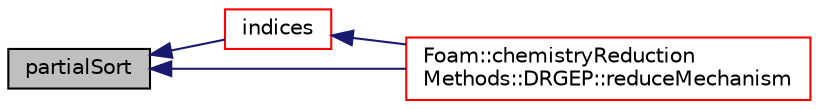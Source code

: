 digraph "partialSort"
{
  bgcolor="transparent";
  edge [fontname="Helvetica",fontsize="10",labelfontname="Helvetica",labelfontsize="10"];
  node [fontname="Helvetica",fontsize="10",shape=record];
  rankdir="LR";
  Node83 [label="partialSort",height=0.2,width=0.4,color="black", fillcolor="grey75", style="filled", fontcolor="black"];
  Node83 -> Node84 [dir="back",color="midnightblue",fontsize="10",style="solid",fontname="Helvetica"];
  Node84 [label="indices",height=0.2,width=0.4,color="red",URL="$a31085.html#a28bce53bb8731da2b5f7a7cfb9ae2167",tooltip="Return the list of sorted indices. Updated every sort. "];
  Node84 -> Node86 [dir="back",color="midnightblue",fontsize="10",style="solid",fontname="Helvetica"];
  Node86 [label="Foam::chemistryReduction\lMethods::DRGEP::reduceMechanism",height=0.2,width=0.4,color="red",URL="$a31081.html#ab97a7154228c1656fe098928083bbc27",tooltip="Reduce the mechanism. "];
  Node83 -> Node86 [dir="back",color="midnightblue",fontsize="10",style="solid",fontname="Helvetica"];
}
